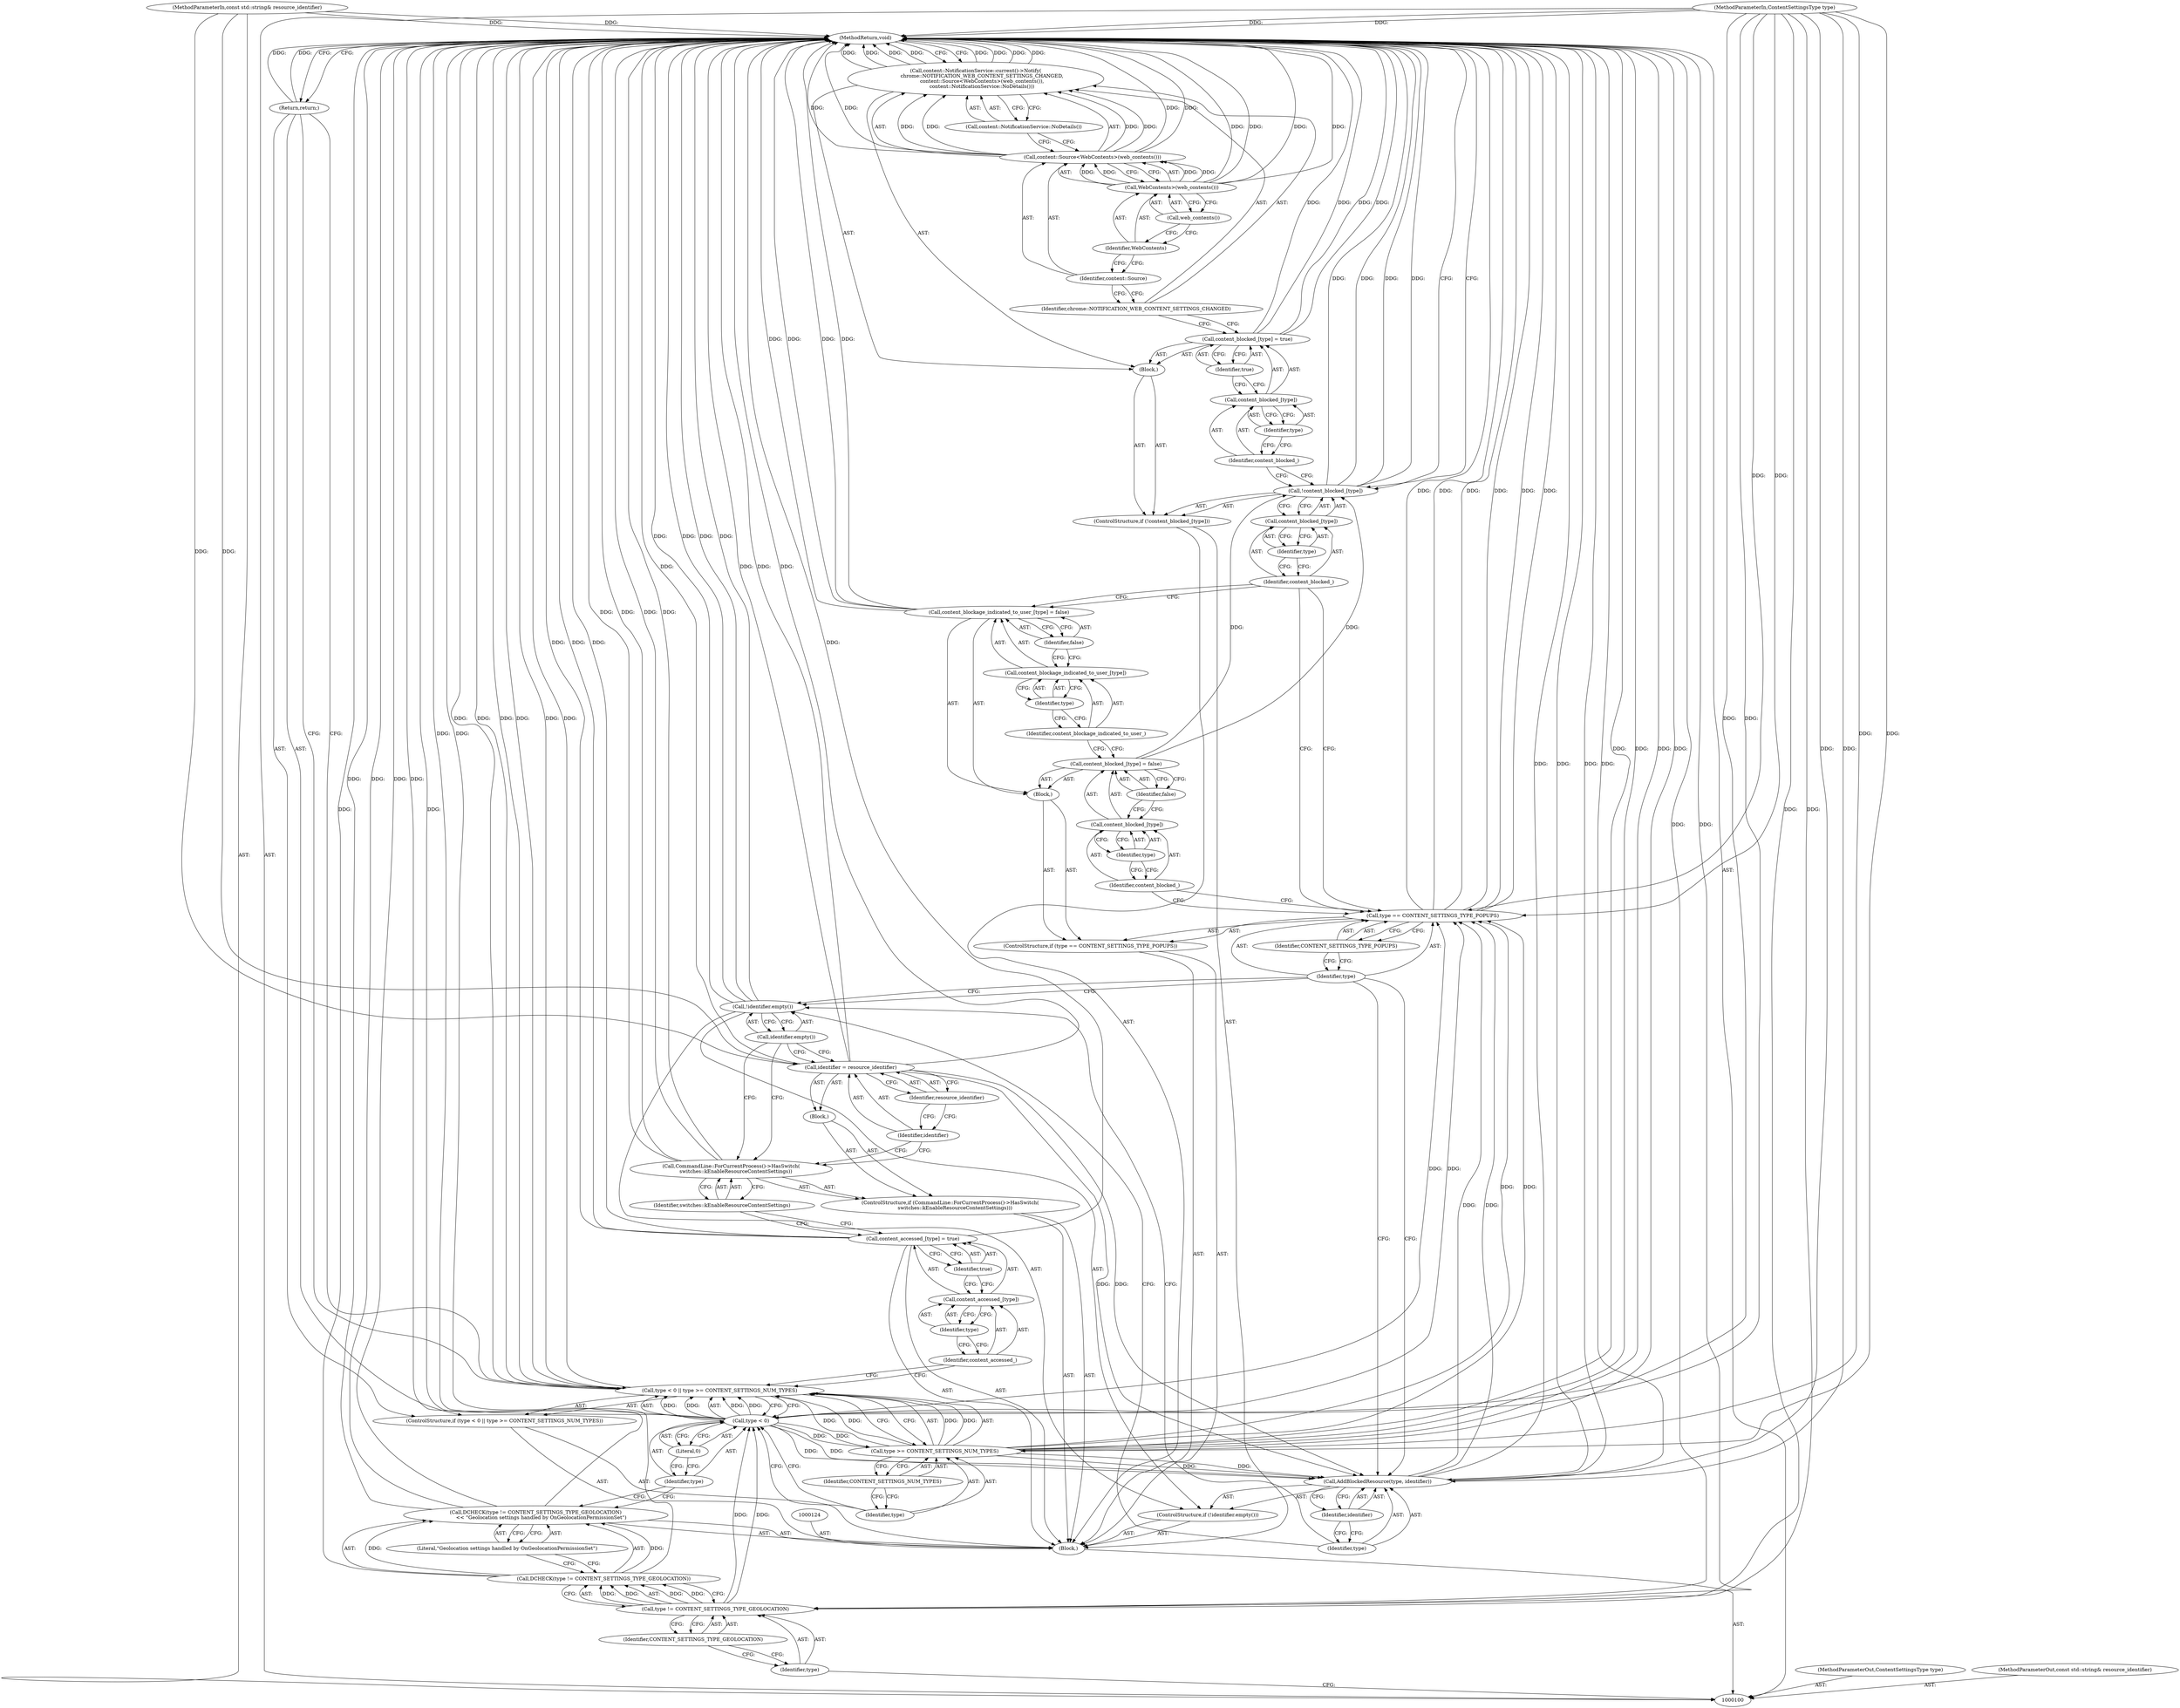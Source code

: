 digraph "0_Chrome_85f2fcc7b577362dd1def5895d60ea70d6e6b8d0" {
"1000172" [label="(MethodReturn,void)"];
"1000125" [label="(ControlStructure,if (CommandLine::ForCurrentProcess()->HasSwitch(\n      switches::kEnableResourceContentSettings)))"];
"1000126" [label="(Call,CommandLine::ForCurrentProcess()->HasSwitch(\n      switches::kEnableResourceContentSettings))"];
"1000128" [label="(Block,)"];
"1000127" [label="(Identifier,switches::kEnableResourceContentSettings)"];
"1000131" [label="(Identifier,resource_identifier)"];
"1000129" [label="(Call,identifier = resource_identifier)"];
"1000130" [label="(Identifier,identifier)"];
"1000132" [label="(ControlStructure,if (!identifier.empty()))"];
"1000133" [label="(Call,!identifier.empty())"];
"1000134" [label="(Call,identifier.empty())"];
"1000136" [label="(Identifier,type)"];
"1000137" [label="(Identifier,identifier)"];
"1000135" [label="(Call,AddBlockedResource(type, identifier))"];
"1000141" [label="(Identifier,CONTENT_SETTINGS_TYPE_POPUPS)"];
"1000138" [label="(ControlStructure,if (type == CONTENT_SETTINGS_TYPE_POPUPS))"];
"1000142" [label="(Block,)"];
"1000139" [label="(Call,type == CONTENT_SETTINGS_TYPE_POPUPS)"];
"1000140" [label="(Identifier,type)"];
"1000146" [label="(Identifier,type)"];
"1000147" [label="(Identifier,false)"];
"1000143" [label="(Call,content_blocked_[type] = false)"];
"1000144" [label="(Call,content_blocked_[type])"];
"1000145" [label="(Identifier,content_blocked_)"];
"1000101" [label="(MethodParameterIn,ContentSettingsType type)"];
"1000258" [label="(MethodParameterOut,ContentSettingsType type)"];
"1000148" [label="(Call,content_blockage_indicated_to_user_[type] = false)"];
"1000149" [label="(Call,content_blockage_indicated_to_user_[type])"];
"1000150" [label="(Identifier,content_blockage_indicated_to_user_)"];
"1000151" [label="(Identifier,type)"];
"1000152" [label="(Identifier,false)"];
"1000153" [label="(ControlStructure,if (!content_blocked_[type]))"];
"1000157" [label="(Identifier,type)"];
"1000158" [label="(Block,)"];
"1000154" [label="(Call,!content_blocked_[type])"];
"1000155" [label="(Call,content_blocked_[type])"];
"1000156" [label="(Identifier,content_blocked_)"];
"1000162" [label="(Identifier,type)"];
"1000163" [label="(Identifier,true)"];
"1000159" [label="(Call,content_blocked_[type] = true)"];
"1000160" [label="(Call,content_blocked_[type])"];
"1000161" [label="(Identifier,content_blocked_)"];
"1000164" [label="(Call,content::NotificationService::current()->Notify(\n        chrome::NOTIFICATION_WEB_CONTENT_SETTINGS_CHANGED,\n        content::Source<WebContents>(web_contents()),\n        content::NotificationService::NoDetails()))"];
"1000165" [label="(Identifier,chrome::NOTIFICATION_WEB_CONTENT_SETTINGS_CHANGED)"];
"1000168" [label="(Call,WebContents>(web_contents()))"];
"1000169" [label="(Identifier,WebContents)"];
"1000170" [label="(Call,web_contents())"];
"1000166" [label="(Call,content::Source<WebContents>(web_contents()))"];
"1000167" [label="(Identifier,content::Source)"];
"1000171" [label="(Call,content::NotificationService::NoDetails())"];
"1000103" [label="(Block,)"];
"1000102" [label="(MethodParameterIn,const std::string& resource_identifier)"];
"1000259" [label="(MethodParameterOut,const std::string& resource_identifier)"];
"1000106" [label="(Call,type != CONTENT_SETTINGS_TYPE_GEOLOCATION)"];
"1000107" [label="(Identifier,type)"];
"1000108" [label="(Identifier,CONTENT_SETTINGS_TYPE_GEOLOCATION)"];
"1000104" [label="(Call,DCHECK(type != CONTENT_SETTINGS_TYPE_GEOLOCATION)\n       << \"Geolocation settings handled by OnGeolocationPermissionSet\")"];
"1000105" [label="(Call,DCHECK(type != CONTENT_SETTINGS_TYPE_GEOLOCATION))"];
"1000109" [label="(Literal,\"Geolocation settings handled by OnGeolocationPermissionSet\")"];
"1000114" [label="(Literal,0)"];
"1000115" [label="(Call,type >= CONTENT_SETTINGS_NUM_TYPES)"];
"1000116" [label="(Identifier,type)"];
"1000110" [label="(ControlStructure,if (type < 0 || type >= CONTENT_SETTINGS_NUM_TYPES))"];
"1000117" [label="(Identifier,CONTENT_SETTINGS_NUM_TYPES)"];
"1000111" [label="(Call,type < 0 || type >= CONTENT_SETTINGS_NUM_TYPES)"];
"1000112" [label="(Call,type < 0)"];
"1000113" [label="(Identifier,type)"];
"1000118" [label="(Return,return;)"];
"1000122" [label="(Identifier,type)"];
"1000123" [label="(Identifier,true)"];
"1000119" [label="(Call,content_accessed_[type] = true)"];
"1000120" [label="(Call,content_accessed_[type])"];
"1000121" [label="(Identifier,content_accessed_)"];
"1000172" -> "1000100"  [label="AST: "];
"1000172" -> "1000118"  [label="CFG: "];
"1000172" -> "1000164"  [label="CFG: "];
"1000172" -> "1000154"  [label="CFG: "];
"1000118" -> "1000172"  [label="DDG: "];
"1000106" -> "1000172"  [label="DDG: "];
"1000168" -> "1000172"  [label="DDG: "];
"1000168" -> "1000172"  [label="DDG: "];
"1000104" -> "1000172"  [label="DDG: "];
"1000104" -> "1000172"  [label="DDG: "];
"1000159" -> "1000172"  [label="DDG: "];
"1000159" -> "1000172"  [label="DDG: "];
"1000111" -> "1000172"  [label="DDG: "];
"1000111" -> "1000172"  [label="DDG: "];
"1000111" -> "1000172"  [label="DDG: "];
"1000126" -> "1000172"  [label="DDG: "];
"1000126" -> "1000172"  [label="DDG: "];
"1000154" -> "1000172"  [label="DDG: "];
"1000154" -> "1000172"  [label="DDG: "];
"1000115" -> "1000172"  [label="DDG: "];
"1000115" -> "1000172"  [label="DDG: "];
"1000166" -> "1000172"  [label="DDG: "];
"1000166" -> "1000172"  [label="DDG: "];
"1000129" -> "1000172"  [label="DDG: "];
"1000129" -> "1000172"  [label="DDG: "];
"1000164" -> "1000172"  [label="DDG: "];
"1000164" -> "1000172"  [label="DDG: "];
"1000164" -> "1000172"  [label="DDG: "];
"1000164" -> "1000172"  [label="DDG: "];
"1000119" -> "1000172"  [label="DDG: "];
"1000119" -> "1000172"  [label="DDG: "];
"1000139" -> "1000172"  [label="DDG: "];
"1000139" -> "1000172"  [label="DDG: "];
"1000139" -> "1000172"  [label="DDG: "];
"1000148" -> "1000172"  [label="DDG: "];
"1000148" -> "1000172"  [label="DDG: "];
"1000133" -> "1000172"  [label="DDG: "];
"1000133" -> "1000172"  [label="DDG: "];
"1000102" -> "1000172"  [label="DDG: "];
"1000135" -> "1000172"  [label="DDG: "];
"1000135" -> "1000172"  [label="DDG: "];
"1000112" -> "1000172"  [label="DDG: "];
"1000101" -> "1000172"  [label="DDG: "];
"1000105" -> "1000172"  [label="DDG: "];
"1000125" -> "1000103"  [label="AST: "];
"1000126" -> "1000125"  [label="AST: "];
"1000128" -> "1000125"  [label="AST: "];
"1000126" -> "1000125"  [label="AST: "];
"1000126" -> "1000127"  [label="CFG: "];
"1000127" -> "1000126"  [label="AST: "];
"1000130" -> "1000126"  [label="CFG: "];
"1000134" -> "1000126"  [label="CFG: "];
"1000126" -> "1000172"  [label="DDG: "];
"1000126" -> "1000172"  [label="DDG: "];
"1000128" -> "1000125"  [label="AST: "];
"1000129" -> "1000128"  [label="AST: "];
"1000127" -> "1000126"  [label="AST: "];
"1000127" -> "1000119"  [label="CFG: "];
"1000126" -> "1000127"  [label="CFG: "];
"1000131" -> "1000129"  [label="AST: "];
"1000131" -> "1000130"  [label="CFG: "];
"1000129" -> "1000131"  [label="CFG: "];
"1000129" -> "1000128"  [label="AST: "];
"1000129" -> "1000131"  [label="CFG: "];
"1000130" -> "1000129"  [label="AST: "];
"1000131" -> "1000129"  [label="AST: "];
"1000134" -> "1000129"  [label="CFG: "];
"1000129" -> "1000172"  [label="DDG: "];
"1000129" -> "1000172"  [label="DDG: "];
"1000102" -> "1000129"  [label="DDG: "];
"1000129" -> "1000135"  [label="DDG: "];
"1000130" -> "1000129"  [label="AST: "];
"1000130" -> "1000126"  [label="CFG: "];
"1000131" -> "1000130"  [label="CFG: "];
"1000132" -> "1000103"  [label="AST: "];
"1000133" -> "1000132"  [label="AST: "];
"1000135" -> "1000132"  [label="AST: "];
"1000133" -> "1000132"  [label="AST: "];
"1000133" -> "1000134"  [label="CFG: "];
"1000134" -> "1000133"  [label="AST: "];
"1000136" -> "1000133"  [label="CFG: "];
"1000140" -> "1000133"  [label="CFG: "];
"1000133" -> "1000172"  [label="DDG: "];
"1000133" -> "1000172"  [label="DDG: "];
"1000134" -> "1000133"  [label="AST: "];
"1000134" -> "1000129"  [label="CFG: "];
"1000134" -> "1000126"  [label="CFG: "];
"1000133" -> "1000134"  [label="CFG: "];
"1000136" -> "1000135"  [label="AST: "];
"1000136" -> "1000133"  [label="CFG: "];
"1000137" -> "1000136"  [label="CFG: "];
"1000137" -> "1000135"  [label="AST: "];
"1000137" -> "1000136"  [label="CFG: "];
"1000135" -> "1000137"  [label="CFG: "];
"1000135" -> "1000132"  [label="AST: "];
"1000135" -> "1000137"  [label="CFG: "];
"1000136" -> "1000135"  [label="AST: "];
"1000137" -> "1000135"  [label="AST: "];
"1000140" -> "1000135"  [label="CFG: "];
"1000135" -> "1000172"  [label="DDG: "];
"1000135" -> "1000172"  [label="DDG: "];
"1000115" -> "1000135"  [label="DDG: "];
"1000112" -> "1000135"  [label="DDG: "];
"1000101" -> "1000135"  [label="DDG: "];
"1000129" -> "1000135"  [label="DDG: "];
"1000135" -> "1000139"  [label="DDG: "];
"1000141" -> "1000139"  [label="AST: "];
"1000141" -> "1000140"  [label="CFG: "];
"1000139" -> "1000141"  [label="CFG: "];
"1000138" -> "1000103"  [label="AST: "];
"1000139" -> "1000138"  [label="AST: "];
"1000142" -> "1000138"  [label="AST: "];
"1000142" -> "1000138"  [label="AST: "];
"1000143" -> "1000142"  [label="AST: "];
"1000148" -> "1000142"  [label="AST: "];
"1000139" -> "1000138"  [label="AST: "];
"1000139" -> "1000141"  [label="CFG: "];
"1000140" -> "1000139"  [label="AST: "];
"1000141" -> "1000139"  [label="AST: "];
"1000145" -> "1000139"  [label="CFG: "];
"1000156" -> "1000139"  [label="CFG: "];
"1000139" -> "1000172"  [label="DDG: "];
"1000139" -> "1000172"  [label="DDG: "];
"1000139" -> "1000172"  [label="DDG: "];
"1000135" -> "1000139"  [label="DDG: "];
"1000115" -> "1000139"  [label="DDG: "];
"1000112" -> "1000139"  [label="DDG: "];
"1000101" -> "1000139"  [label="DDG: "];
"1000140" -> "1000139"  [label="AST: "];
"1000140" -> "1000135"  [label="CFG: "];
"1000140" -> "1000133"  [label="CFG: "];
"1000141" -> "1000140"  [label="CFG: "];
"1000146" -> "1000144"  [label="AST: "];
"1000146" -> "1000145"  [label="CFG: "];
"1000144" -> "1000146"  [label="CFG: "];
"1000147" -> "1000143"  [label="AST: "];
"1000147" -> "1000144"  [label="CFG: "];
"1000143" -> "1000147"  [label="CFG: "];
"1000143" -> "1000142"  [label="AST: "];
"1000143" -> "1000147"  [label="CFG: "];
"1000144" -> "1000143"  [label="AST: "];
"1000147" -> "1000143"  [label="AST: "];
"1000150" -> "1000143"  [label="CFG: "];
"1000143" -> "1000154"  [label="DDG: "];
"1000144" -> "1000143"  [label="AST: "];
"1000144" -> "1000146"  [label="CFG: "];
"1000145" -> "1000144"  [label="AST: "];
"1000146" -> "1000144"  [label="AST: "];
"1000147" -> "1000144"  [label="CFG: "];
"1000145" -> "1000144"  [label="AST: "];
"1000145" -> "1000139"  [label="CFG: "];
"1000146" -> "1000145"  [label="CFG: "];
"1000101" -> "1000100"  [label="AST: "];
"1000101" -> "1000172"  [label="DDG: "];
"1000101" -> "1000106"  [label="DDG: "];
"1000101" -> "1000112"  [label="DDG: "];
"1000101" -> "1000115"  [label="DDG: "];
"1000101" -> "1000135"  [label="DDG: "];
"1000101" -> "1000139"  [label="DDG: "];
"1000258" -> "1000100"  [label="AST: "];
"1000148" -> "1000142"  [label="AST: "];
"1000148" -> "1000152"  [label="CFG: "];
"1000149" -> "1000148"  [label="AST: "];
"1000152" -> "1000148"  [label="AST: "];
"1000156" -> "1000148"  [label="CFG: "];
"1000148" -> "1000172"  [label="DDG: "];
"1000148" -> "1000172"  [label="DDG: "];
"1000149" -> "1000148"  [label="AST: "];
"1000149" -> "1000151"  [label="CFG: "];
"1000150" -> "1000149"  [label="AST: "];
"1000151" -> "1000149"  [label="AST: "];
"1000152" -> "1000149"  [label="CFG: "];
"1000150" -> "1000149"  [label="AST: "];
"1000150" -> "1000143"  [label="CFG: "];
"1000151" -> "1000150"  [label="CFG: "];
"1000151" -> "1000149"  [label="AST: "];
"1000151" -> "1000150"  [label="CFG: "];
"1000149" -> "1000151"  [label="CFG: "];
"1000152" -> "1000148"  [label="AST: "];
"1000152" -> "1000149"  [label="CFG: "];
"1000148" -> "1000152"  [label="CFG: "];
"1000153" -> "1000103"  [label="AST: "];
"1000154" -> "1000153"  [label="AST: "];
"1000158" -> "1000153"  [label="AST: "];
"1000157" -> "1000155"  [label="AST: "];
"1000157" -> "1000156"  [label="CFG: "];
"1000155" -> "1000157"  [label="CFG: "];
"1000158" -> "1000153"  [label="AST: "];
"1000159" -> "1000158"  [label="AST: "];
"1000164" -> "1000158"  [label="AST: "];
"1000154" -> "1000153"  [label="AST: "];
"1000154" -> "1000155"  [label="CFG: "];
"1000155" -> "1000154"  [label="AST: "];
"1000161" -> "1000154"  [label="CFG: "];
"1000172" -> "1000154"  [label="CFG: "];
"1000154" -> "1000172"  [label="DDG: "];
"1000154" -> "1000172"  [label="DDG: "];
"1000143" -> "1000154"  [label="DDG: "];
"1000155" -> "1000154"  [label="AST: "];
"1000155" -> "1000157"  [label="CFG: "];
"1000156" -> "1000155"  [label="AST: "];
"1000157" -> "1000155"  [label="AST: "];
"1000154" -> "1000155"  [label="CFG: "];
"1000156" -> "1000155"  [label="AST: "];
"1000156" -> "1000148"  [label="CFG: "];
"1000156" -> "1000139"  [label="CFG: "];
"1000157" -> "1000156"  [label="CFG: "];
"1000162" -> "1000160"  [label="AST: "];
"1000162" -> "1000161"  [label="CFG: "];
"1000160" -> "1000162"  [label="CFG: "];
"1000163" -> "1000159"  [label="AST: "];
"1000163" -> "1000160"  [label="CFG: "];
"1000159" -> "1000163"  [label="CFG: "];
"1000159" -> "1000158"  [label="AST: "];
"1000159" -> "1000163"  [label="CFG: "];
"1000160" -> "1000159"  [label="AST: "];
"1000163" -> "1000159"  [label="AST: "];
"1000165" -> "1000159"  [label="CFG: "];
"1000159" -> "1000172"  [label="DDG: "];
"1000159" -> "1000172"  [label="DDG: "];
"1000160" -> "1000159"  [label="AST: "];
"1000160" -> "1000162"  [label="CFG: "];
"1000161" -> "1000160"  [label="AST: "];
"1000162" -> "1000160"  [label="AST: "];
"1000163" -> "1000160"  [label="CFG: "];
"1000161" -> "1000160"  [label="AST: "];
"1000161" -> "1000154"  [label="CFG: "];
"1000162" -> "1000161"  [label="CFG: "];
"1000164" -> "1000158"  [label="AST: "];
"1000164" -> "1000171"  [label="CFG: "];
"1000165" -> "1000164"  [label="AST: "];
"1000166" -> "1000164"  [label="AST: "];
"1000171" -> "1000164"  [label="AST: "];
"1000172" -> "1000164"  [label="CFG: "];
"1000164" -> "1000172"  [label="DDG: "];
"1000164" -> "1000172"  [label="DDG: "];
"1000164" -> "1000172"  [label="DDG: "];
"1000164" -> "1000172"  [label="DDG: "];
"1000166" -> "1000164"  [label="DDG: "];
"1000166" -> "1000164"  [label="DDG: "];
"1000165" -> "1000164"  [label="AST: "];
"1000165" -> "1000159"  [label="CFG: "];
"1000167" -> "1000165"  [label="CFG: "];
"1000168" -> "1000166"  [label="AST: "];
"1000168" -> "1000170"  [label="CFG: "];
"1000169" -> "1000168"  [label="AST: "];
"1000170" -> "1000168"  [label="AST: "];
"1000166" -> "1000168"  [label="CFG: "];
"1000168" -> "1000172"  [label="DDG: "];
"1000168" -> "1000172"  [label="DDG: "];
"1000168" -> "1000166"  [label="DDG: "];
"1000168" -> "1000166"  [label="DDG: "];
"1000169" -> "1000168"  [label="AST: "];
"1000169" -> "1000167"  [label="CFG: "];
"1000170" -> "1000169"  [label="CFG: "];
"1000170" -> "1000168"  [label="AST: "];
"1000170" -> "1000169"  [label="CFG: "];
"1000168" -> "1000170"  [label="CFG: "];
"1000166" -> "1000164"  [label="AST: "];
"1000166" -> "1000168"  [label="CFG: "];
"1000167" -> "1000166"  [label="AST: "];
"1000168" -> "1000166"  [label="AST: "];
"1000171" -> "1000166"  [label="CFG: "];
"1000166" -> "1000172"  [label="DDG: "];
"1000166" -> "1000172"  [label="DDG: "];
"1000166" -> "1000164"  [label="DDG: "];
"1000166" -> "1000164"  [label="DDG: "];
"1000168" -> "1000166"  [label="DDG: "];
"1000168" -> "1000166"  [label="DDG: "];
"1000167" -> "1000166"  [label="AST: "];
"1000167" -> "1000165"  [label="CFG: "];
"1000169" -> "1000167"  [label="CFG: "];
"1000171" -> "1000164"  [label="AST: "];
"1000171" -> "1000166"  [label="CFG: "];
"1000164" -> "1000171"  [label="CFG: "];
"1000103" -> "1000100"  [label="AST: "];
"1000104" -> "1000103"  [label="AST: "];
"1000110" -> "1000103"  [label="AST: "];
"1000119" -> "1000103"  [label="AST: "];
"1000124" -> "1000103"  [label="AST: "];
"1000125" -> "1000103"  [label="AST: "];
"1000132" -> "1000103"  [label="AST: "];
"1000138" -> "1000103"  [label="AST: "];
"1000153" -> "1000103"  [label="AST: "];
"1000102" -> "1000100"  [label="AST: "];
"1000102" -> "1000172"  [label="DDG: "];
"1000102" -> "1000129"  [label="DDG: "];
"1000259" -> "1000100"  [label="AST: "];
"1000106" -> "1000105"  [label="AST: "];
"1000106" -> "1000108"  [label="CFG: "];
"1000107" -> "1000106"  [label="AST: "];
"1000108" -> "1000106"  [label="AST: "];
"1000105" -> "1000106"  [label="CFG: "];
"1000106" -> "1000172"  [label="DDG: "];
"1000106" -> "1000105"  [label="DDG: "];
"1000106" -> "1000105"  [label="DDG: "];
"1000101" -> "1000106"  [label="DDG: "];
"1000106" -> "1000112"  [label="DDG: "];
"1000107" -> "1000106"  [label="AST: "];
"1000107" -> "1000100"  [label="CFG: "];
"1000108" -> "1000107"  [label="CFG: "];
"1000108" -> "1000106"  [label="AST: "];
"1000108" -> "1000107"  [label="CFG: "];
"1000106" -> "1000108"  [label="CFG: "];
"1000104" -> "1000103"  [label="AST: "];
"1000104" -> "1000109"  [label="CFG: "];
"1000105" -> "1000104"  [label="AST: "];
"1000109" -> "1000104"  [label="AST: "];
"1000113" -> "1000104"  [label="CFG: "];
"1000104" -> "1000172"  [label="DDG: "];
"1000104" -> "1000172"  [label="DDG: "];
"1000105" -> "1000104"  [label="DDG: "];
"1000105" -> "1000104"  [label="AST: "];
"1000105" -> "1000106"  [label="CFG: "];
"1000106" -> "1000105"  [label="AST: "];
"1000109" -> "1000105"  [label="CFG: "];
"1000105" -> "1000172"  [label="DDG: "];
"1000105" -> "1000104"  [label="DDG: "];
"1000106" -> "1000105"  [label="DDG: "];
"1000106" -> "1000105"  [label="DDG: "];
"1000109" -> "1000104"  [label="AST: "];
"1000109" -> "1000105"  [label="CFG: "];
"1000104" -> "1000109"  [label="CFG: "];
"1000114" -> "1000112"  [label="AST: "];
"1000114" -> "1000113"  [label="CFG: "];
"1000112" -> "1000114"  [label="CFG: "];
"1000115" -> "1000111"  [label="AST: "];
"1000115" -> "1000117"  [label="CFG: "];
"1000116" -> "1000115"  [label="AST: "];
"1000117" -> "1000115"  [label="AST: "];
"1000111" -> "1000115"  [label="CFG: "];
"1000115" -> "1000172"  [label="DDG: "];
"1000115" -> "1000172"  [label="DDG: "];
"1000115" -> "1000111"  [label="DDG: "];
"1000115" -> "1000111"  [label="DDG: "];
"1000112" -> "1000115"  [label="DDG: "];
"1000101" -> "1000115"  [label="DDG: "];
"1000115" -> "1000135"  [label="DDG: "];
"1000115" -> "1000139"  [label="DDG: "];
"1000116" -> "1000115"  [label="AST: "];
"1000116" -> "1000112"  [label="CFG: "];
"1000117" -> "1000116"  [label="CFG: "];
"1000110" -> "1000103"  [label="AST: "];
"1000111" -> "1000110"  [label="AST: "];
"1000118" -> "1000110"  [label="AST: "];
"1000117" -> "1000115"  [label="AST: "];
"1000117" -> "1000116"  [label="CFG: "];
"1000115" -> "1000117"  [label="CFG: "];
"1000111" -> "1000110"  [label="AST: "];
"1000111" -> "1000112"  [label="CFG: "];
"1000111" -> "1000115"  [label="CFG: "];
"1000112" -> "1000111"  [label="AST: "];
"1000115" -> "1000111"  [label="AST: "];
"1000118" -> "1000111"  [label="CFG: "];
"1000121" -> "1000111"  [label="CFG: "];
"1000111" -> "1000172"  [label="DDG: "];
"1000111" -> "1000172"  [label="DDG: "];
"1000111" -> "1000172"  [label="DDG: "];
"1000112" -> "1000111"  [label="DDG: "];
"1000112" -> "1000111"  [label="DDG: "];
"1000115" -> "1000111"  [label="DDG: "];
"1000115" -> "1000111"  [label="DDG: "];
"1000112" -> "1000111"  [label="AST: "];
"1000112" -> "1000114"  [label="CFG: "];
"1000113" -> "1000112"  [label="AST: "];
"1000114" -> "1000112"  [label="AST: "];
"1000116" -> "1000112"  [label="CFG: "];
"1000111" -> "1000112"  [label="CFG: "];
"1000112" -> "1000172"  [label="DDG: "];
"1000112" -> "1000111"  [label="DDG: "];
"1000112" -> "1000111"  [label="DDG: "];
"1000106" -> "1000112"  [label="DDG: "];
"1000101" -> "1000112"  [label="DDG: "];
"1000112" -> "1000115"  [label="DDG: "];
"1000112" -> "1000135"  [label="DDG: "];
"1000112" -> "1000139"  [label="DDG: "];
"1000113" -> "1000112"  [label="AST: "];
"1000113" -> "1000104"  [label="CFG: "];
"1000114" -> "1000113"  [label="CFG: "];
"1000118" -> "1000110"  [label="AST: "];
"1000118" -> "1000111"  [label="CFG: "];
"1000172" -> "1000118"  [label="CFG: "];
"1000118" -> "1000172"  [label="DDG: "];
"1000122" -> "1000120"  [label="AST: "];
"1000122" -> "1000121"  [label="CFG: "];
"1000120" -> "1000122"  [label="CFG: "];
"1000123" -> "1000119"  [label="AST: "];
"1000123" -> "1000120"  [label="CFG: "];
"1000119" -> "1000123"  [label="CFG: "];
"1000119" -> "1000103"  [label="AST: "];
"1000119" -> "1000123"  [label="CFG: "];
"1000120" -> "1000119"  [label="AST: "];
"1000123" -> "1000119"  [label="AST: "];
"1000127" -> "1000119"  [label="CFG: "];
"1000119" -> "1000172"  [label="DDG: "];
"1000119" -> "1000172"  [label="DDG: "];
"1000120" -> "1000119"  [label="AST: "];
"1000120" -> "1000122"  [label="CFG: "];
"1000121" -> "1000120"  [label="AST: "];
"1000122" -> "1000120"  [label="AST: "];
"1000123" -> "1000120"  [label="CFG: "];
"1000121" -> "1000120"  [label="AST: "];
"1000121" -> "1000111"  [label="CFG: "];
"1000122" -> "1000121"  [label="CFG: "];
}
